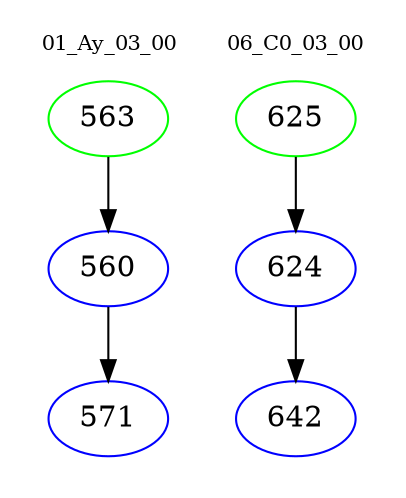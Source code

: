 digraph{
subgraph cluster_0 {
color = white
label = "01_Ay_03_00";
fontsize=10;
T0_563 [label="563", color="green"]
T0_563 -> T0_560 [color="black"]
T0_560 [label="560", color="blue"]
T0_560 -> T0_571 [color="black"]
T0_571 [label="571", color="blue"]
}
subgraph cluster_1 {
color = white
label = "06_C0_03_00";
fontsize=10;
T1_625 [label="625", color="green"]
T1_625 -> T1_624 [color="black"]
T1_624 [label="624", color="blue"]
T1_624 -> T1_642 [color="black"]
T1_642 [label="642", color="blue"]
}
}
